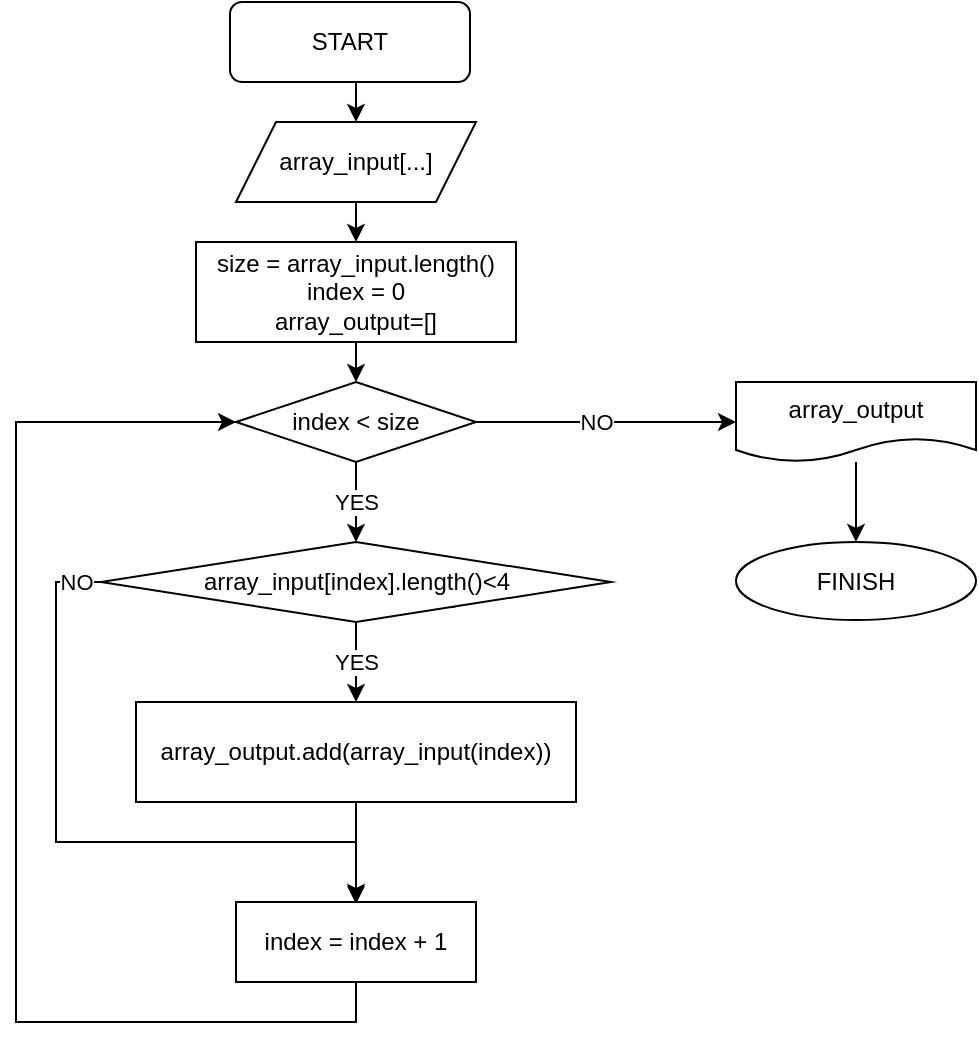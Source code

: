 <mxfile version="21.1.4" type="device">
  <diagram name="Страница 1" id="NU7g9lcSSY_IW0F8KQR_">
    <mxGraphModel dx="2024" dy="692" grid="1" gridSize="10" guides="1" tooltips="1" connect="1" arrows="1" fold="1" page="1" pageScale="1" pageWidth="827" pageHeight="1169" math="0" shadow="0">
      <root>
        <mxCell id="0" />
        <mxCell id="1" parent="0" />
        <mxCell id="ri9s6liII1WkbLCru7eR-4" style="edgeStyle=orthogonalEdgeStyle;rounded=0;orthogonalLoop=1;jettySize=auto;html=1;exitX=0.5;exitY=1;exitDx=0;exitDy=0;entryX=0.5;entryY=0;entryDx=0;entryDy=0;" edge="1" parent="1" source="ri9s6liII1WkbLCru7eR-5" target="ri9s6liII1WkbLCru7eR-7">
          <mxGeometry relative="1" as="geometry" />
        </mxCell>
        <mxCell id="ri9s6liII1WkbLCru7eR-5" value="START" style="rounded=1;whiteSpace=wrap;html=1;" vertex="1" parent="1">
          <mxGeometry x="-523" y="20" width="120" height="40" as="geometry" />
        </mxCell>
        <mxCell id="ri9s6liII1WkbLCru7eR-6" style="edgeStyle=orthogonalEdgeStyle;rounded=0;orthogonalLoop=1;jettySize=auto;html=1;exitX=0.5;exitY=1;exitDx=0;exitDy=0;entryX=0.5;entryY=0;entryDx=0;entryDy=0;" edge="1" parent="1" source="ri9s6liII1WkbLCru7eR-7" target="ri9s6liII1WkbLCru7eR-9">
          <mxGeometry relative="1" as="geometry" />
        </mxCell>
        <mxCell id="ri9s6liII1WkbLCru7eR-7" value="array_input[...]" style="shape=parallelogram;perimeter=parallelogramPerimeter;whiteSpace=wrap;html=1;fixedSize=1;" vertex="1" parent="1">
          <mxGeometry x="-520" y="80" width="120" height="40" as="geometry" />
        </mxCell>
        <mxCell id="ri9s6liII1WkbLCru7eR-8" style="edgeStyle=orthogonalEdgeStyle;rounded=0;orthogonalLoop=1;jettySize=auto;html=1;exitX=0.5;exitY=1;exitDx=0;exitDy=0;entryX=0.5;entryY=0;entryDx=0;entryDy=0;" edge="1" parent="1" source="ri9s6liII1WkbLCru7eR-9" target="ri9s6liII1WkbLCru7eR-13">
          <mxGeometry relative="1" as="geometry" />
        </mxCell>
        <mxCell id="ri9s6liII1WkbLCru7eR-9" value="size = array_input.length()&lt;br&gt;index = 0&lt;br&gt;array_output=[]" style="rounded=0;whiteSpace=wrap;html=1;" vertex="1" parent="1">
          <mxGeometry x="-540" y="140" width="160" height="50" as="geometry" />
        </mxCell>
        <mxCell id="ri9s6liII1WkbLCru7eR-10" style="edgeStyle=orthogonalEdgeStyle;rounded=0;orthogonalLoop=1;jettySize=auto;html=1;exitX=0.5;exitY=1;exitDx=0;exitDy=0;entryX=0.5;entryY=0;entryDx=0;entryDy=0;" edge="1" parent="1" source="ri9s6liII1WkbLCru7eR-13" target="ri9s6liII1WkbLCru7eR-20">
          <mxGeometry relative="1" as="geometry" />
        </mxCell>
        <mxCell id="ri9s6liII1WkbLCru7eR-12" style="edgeStyle=orthogonalEdgeStyle;rounded=0;orthogonalLoop=1;jettySize=auto;html=1;exitX=1;exitY=0.5;exitDx=0;exitDy=0;entryX=0;entryY=0.5;entryDx=0;entryDy=0;" edge="1" parent="1" source="ri9s6liII1WkbLCru7eR-13" target="ri9s6liII1WkbLCru7eR-33">
          <mxGeometry relative="1" as="geometry" />
        </mxCell>
        <mxCell id="ri9s6liII1WkbLCru7eR-13" value="index &amp;lt; size" style="rhombus;whiteSpace=wrap;html=1;" vertex="1" parent="1">
          <mxGeometry x="-520" y="210" width="120" height="40" as="geometry" />
        </mxCell>
        <mxCell id="ri9s6liII1WkbLCru7eR-14" style="edgeStyle=orthogonalEdgeStyle;rounded=0;orthogonalLoop=1;jettySize=auto;html=1;exitX=0.5;exitY=1;exitDx=0;exitDy=0;entryX=0.5;entryY=0;entryDx=0;entryDy=0;" edge="1" parent="1" source="ri9s6liII1WkbLCru7eR-20" target="ri9s6liII1WkbLCru7eR-22">
          <mxGeometry relative="1" as="geometry" />
        </mxCell>
        <mxCell id="ri9s6liII1WkbLCru7eR-15" style="edgeStyle=orthogonalEdgeStyle;rounded=0;orthogonalLoop=1;jettySize=auto;html=1;exitX=0;exitY=0.5;exitDx=0;exitDy=0;" edge="1" parent="1" source="ri9s6liII1WkbLCru7eR-20">
          <mxGeometry relative="1" as="geometry">
            <mxPoint x="-460" y="471" as="targetPoint" />
            <Array as="points">
              <mxPoint x="-610" y="310" />
              <mxPoint x="-610" y="440" />
              <mxPoint x="-460" y="440" />
            </Array>
          </mxGeometry>
        </mxCell>
        <mxCell id="ri9s6liII1WkbLCru7eR-16" value="NO" style="edgeLabel;html=1;align=center;verticalAlign=middle;resizable=0;points=[];" vertex="1" connectable="0" parent="ri9s6liII1WkbLCru7eR-15">
          <mxGeometry x="0.583" relative="1" as="geometry">
            <mxPoint x="-102" y="-130" as="offset" />
          </mxGeometry>
        </mxCell>
        <mxCell id="ri9s6liII1WkbLCru7eR-17" value="YES" style="edgeLabel;html=1;align=center;verticalAlign=middle;resizable=0;points=[];" vertex="1" connectable="0" parent="ri9s6liII1WkbLCru7eR-15">
          <mxGeometry x="0.583" relative="1" as="geometry">
            <mxPoint x="78" y="-121" as="offset" />
          </mxGeometry>
        </mxCell>
        <mxCell id="ri9s6liII1WkbLCru7eR-18" value="YES" style="edgeLabel;html=1;align=center;verticalAlign=middle;resizable=0;points=[];" vertex="1" connectable="0" parent="ri9s6liII1WkbLCru7eR-15">
          <mxGeometry x="0.583" relative="1" as="geometry">
            <mxPoint x="38" y="-170" as="offset" />
          </mxGeometry>
        </mxCell>
        <mxCell id="ri9s6liII1WkbLCru7eR-19" value="NO" style="edgeLabel;html=1;align=center;verticalAlign=middle;resizable=0;points=[];" vertex="1" connectable="0" parent="ri9s6liII1WkbLCru7eR-15">
          <mxGeometry x="0.583" relative="1" as="geometry">
            <mxPoint x="158" y="-210" as="offset" />
          </mxGeometry>
        </mxCell>
        <mxCell id="ri9s6liII1WkbLCru7eR-37" value="YES" style="edgeLabel;html=1;align=center;verticalAlign=middle;resizable=0;points=[];" vertex="1" connectable="0" parent="ri9s6liII1WkbLCru7eR-15">
          <mxGeometry x="0.583" relative="1" as="geometry">
            <mxPoint x="38" y="-90" as="offset" />
          </mxGeometry>
        </mxCell>
        <mxCell id="ri9s6liII1WkbLCru7eR-20" value="array_input[index].length()&amp;lt;4" style="rhombus;whiteSpace=wrap;html=1;" vertex="1" parent="1">
          <mxGeometry x="-587.5" y="290" width="255" height="40" as="geometry" />
        </mxCell>
        <mxCell id="ri9s6liII1WkbLCru7eR-36" style="edgeStyle=orthogonalEdgeStyle;rounded=0;orthogonalLoop=1;jettySize=auto;html=1;exitX=0.5;exitY=1;exitDx=0;exitDy=0;entryX=0.5;entryY=0;entryDx=0;entryDy=0;" edge="1" parent="1" source="ri9s6liII1WkbLCru7eR-22" target="ri9s6liII1WkbLCru7eR-31">
          <mxGeometry relative="1" as="geometry" />
        </mxCell>
        <mxCell id="ri9s6liII1WkbLCru7eR-22" value="array_output.add(array_input(index))" style="rounded=0;whiteSpace=wrap;html=1;" vertex="1" parent="1">
          <mxGeometry x="-570" y="370" width="220" height="50" as="geometry" />
        </mxCell>
        <mxCell id="ri9s6liII1WkbLCru7eR-30" style="edgeStyle=orthogonalEdgeStyle;rounded=0;orthogonalLoop=1;jettySize=auto;html=1;exitX=0;exitY=0.5;exitDx=0;exitDy=0;entryX=0;entryY=0.5;entryDx=0;entryDy=0;" edge="1" parent="1" source="ri9s6liII1WkbLCru7eR-31" target="ri9s6liII1WkbLCru7eR-13">
          <mxGeometry relative="1" as="geometry">
            <Array as="points">
              <mxPoint x="-460" y="490" />
              <mxPoint x="-460" y="530" />
              <mxPoint x="-630" y="530" />
              <mxPoint x="-630" y="230" />
            </Array>
          </mxGeometry>
        </mxCell>
        <mxCell id="ri9s6liII1WkbLCru7eR-31" value="index = index + 1" style="rounded=0;whiteSpace=wrap;html=1;" vertex="1" parent="1">
          <mxGeometry x="-520" y="470" width="120" height="40" as="geometry" />
        </mxCell>
        <mxCell id="ri9s6liII1WkbLCru7eR-38" style="edgeStyle=orthogonalEdgeStyle;rounded=0;orthogonalLoop=1;jettySize=auto;html=1;entryX=0.5;entryY=0;entryDx=0;entryDy=0;" edge="1" parent="1" source="ri9s6liII1WkbLCru7eR-33" target="ri9s6liII1WkbLCru7eR-34">
          <mxGeometry relative="1" as="geometry" />
        </mxCell>
        <mxCell id="ri9s6liII1WkbLCru7eR-33" value="array_output" style="shape=document;whiteSpace=wrap;html=1;boundedLbl=1;" vertex="1" parent="1">
          <mxGeometry x="-270" y="210" width="120" height="40" as="geometry" />
        </mxCell>
        <mxCell id="ri9s6liII1WkbLCru7eR-34" value="FINISH" style="ellipse;whiteSpace=wrap;html=1;" vertex="1" parent="1">
          <mxGeometry x="-270" y="290" width="120" height="39" as="geometry" />
        </mxCell>
      </root>
    </mxGraphModel>
  </diagram>
</mxfile>
